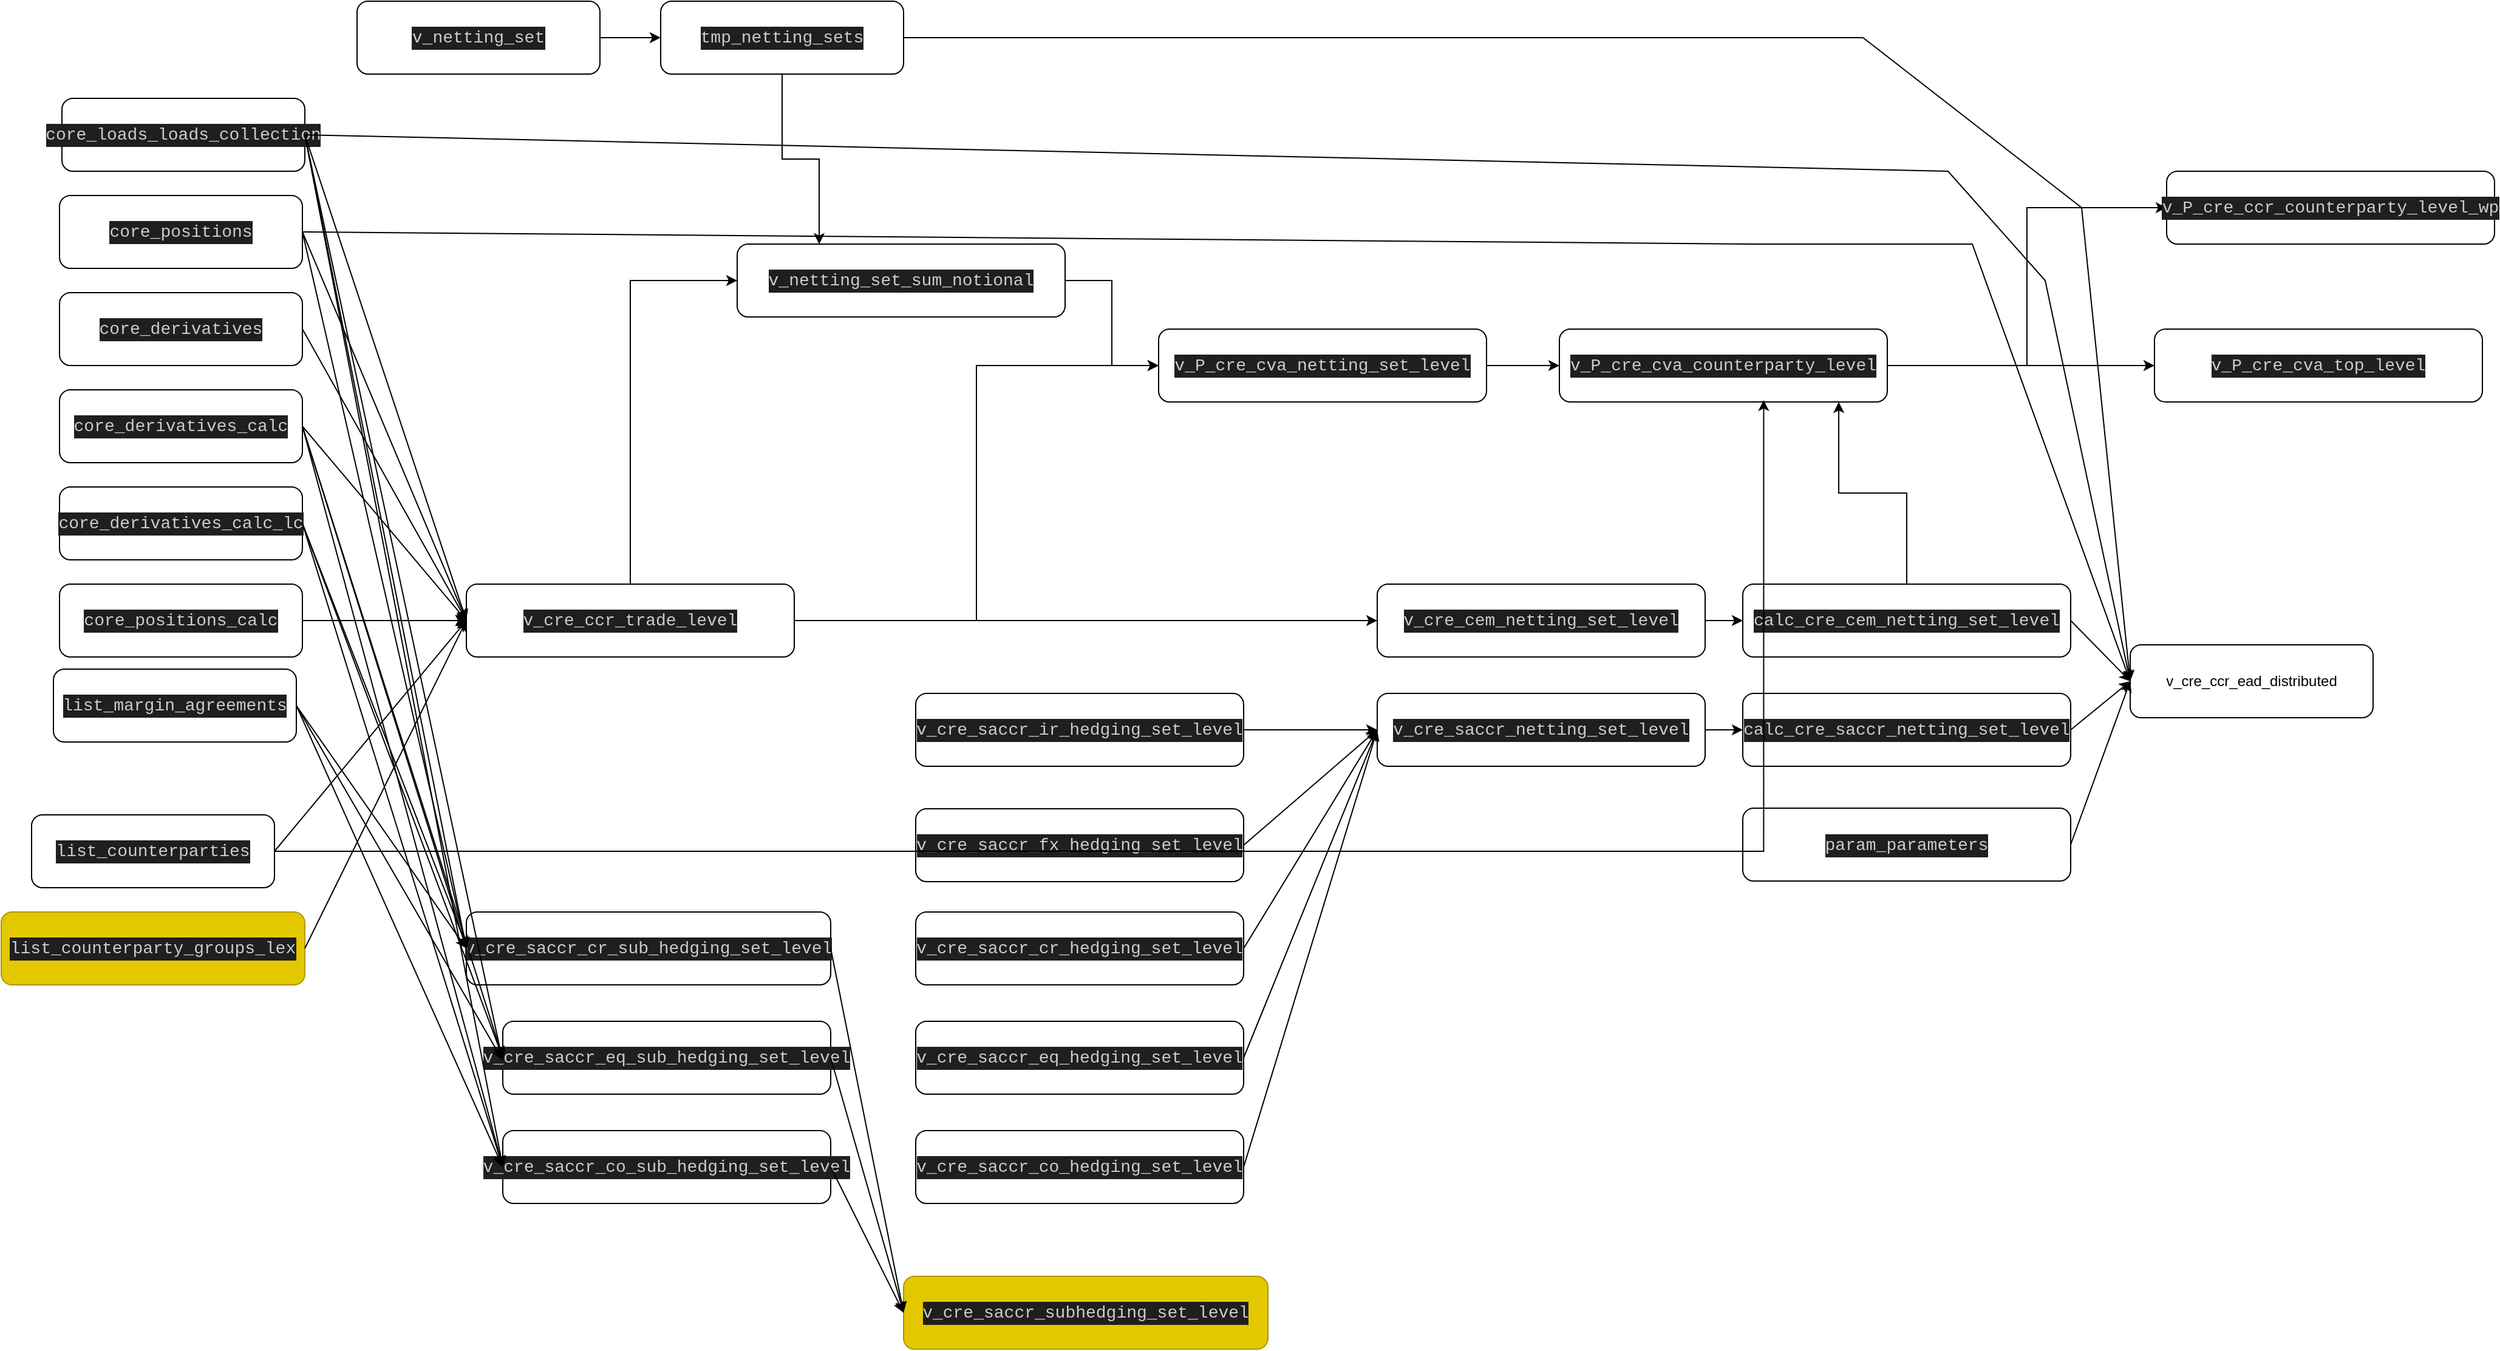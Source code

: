 <mxfile version="20.3.0" type="device"><diagram name="Page-1" id="PLbb6J7PC3KZMpVUF0Wr"><mxGraphModel dx="1849" dy="1810" grid="1" gridSize="10" guides="1" tooltips="1" connect="1" arrows="1" fold="1" page="1" pageScale="1" pageWidth="827" pageHeight="1169" math="0" shadow="0"><root><mxCell id="0"/><mxCell id="1" parent="0"/><mxCell id="dLRyidQyiZ15NO5sbk5I-2" value="v_cre_ccr_ead_distributed" style="rounded=1;whiteSpace=wrap;html=1;" parent="1" vertex="1"><mxGeometry x="1290" y="450" width="200" height="60" as="geometry"/></mxCell><mxCell id="dLRyidQyiZ15NO5sbk5I-3" value="&lt;div style=&quot;color: rgb(204, 204, 204); background-color: rgb(31, 31, 31); font-family: Consolas, &amp;quot;Courier New&amp;quot;, monospace; font-size: 14px; line-height: 19px;&quot;&gt;core_positions&lt;/div&gt;" style="rounded=1;whiteSpace=wrap;html=1;" parent="1" vertex="1"><mxGeometry x="-415" y="80" width="200" height="60" as="geometry"/></mxCell><mxCell id="dLRyidQyiZ15NO5sbk5I-4" value="&lt;div style=&quot;color: rgb(204, 204, 204); background-color: rgb(31, 31, 31); font-family: Consolas, &amp;quot;Courier New&amp;quot;, monospace; font-size: 14px; line-height: 19px;&quot;&gt;&lt;div style=&quot;line-height: 19px;&quot;&gt;core_loads_loads_collection&lt;/div&gt;&lt;/div&gt;" style="rounded=1;whiteSpace=wrap;html=1;" parent="1" vertex="1"><mxGeometry x="-413" width="200" height="60" as="geometry"/></mxCell><mxCell id="OPfn4C6ZEsr1n1UBJpA4-6" style="edgeStyle=orthogonalEdgeStyle;rounded=0;orthogonalLoop=1;jettySize=auto;html=1;entryX=0.25;entryY=0;entryDx=0;entryDy=0;" parent="1" source="dLRyidQyiZ15NO5sbk5I-5" target="OPfn4C6ZEsr1n1UBJpA4-3" edge="1"><mxGeometry relative="1" as="geometry"/></mxCell><mxCell id="dLRyidQyiZ15NO5sbk5I-5" value="&lt;div style=&quot;color: rgb(204, 204, 204); background-color: rgb(31, 31, 31); font-family: Consolas, &amp;quot;Courier New&amp;quot;, monospace; font-size: 14px; line-height: 19px;&quot;&gt;&lt;div style=&quot;line-height: 19px;&quot;&gt;&lt;div style=&quot;line-height: 19px;&quot;&gt;tmp_netting_sets&lt;/div&gt;&lt;/div&gt;&lt;/div&gt;" style="rounded=1;whiteSpace=wrap;html=1;" parent="1" vertex="1"><mxGeometry x="80" y="-80" width="200" height="60" as="geometry"/></mxCell><mxCell id="dLRyidQyiZ15NO5sbk5I-6" value="&lt;div style=&quot;color: rgb(204, 204, 204); background-color: rgb(31, 31, 31); font-family: Consolas, &amp;quot;Courier New&amp;quot;, monospace; font-size: 14px; line-height: 19px;&quot;&gt;&lt;div style=&quot;line-height: 19px;&quot;&gt;&lt;div style=&quot;line-height: 19px;&quot;&gt;&lt;div style=&quot;line-height: 19px;&quot;&gt;calc_cre_cem_netting_set_level&lt;/div&gt;&lt;/div&gt;&lt;/div&gt;&lt;/div&gt;" style="rounded=1;whiteSpace=wrap;html=1;" parent="1" vertex="1"><mxGeometry x="971" y="400" width="270" height="60" as="geometry"/></mxCell><mxCell id="dLRyidQyiZ15NO5sbk5I-7" value="&lt;div style=&quot;color: rgb(204, 204, 204); background-color: rgb(31, 31, 31); font-family: Consolas, &amp;quot;Courier New&amp;quot;, monospace; font-size: 14px; line-height: 19px;&quot;&gt;&lt;div style=&quot;line-height: 19px;&quot;&gt;&lt;div style=&quot;line-height: 19px;&quot;&gt;&lt;div style=&quot;line-height: 19px;&quot;&gt;&lt;div style=&quot;line-height: 19px;&quot;&gt;calc_cre_saccr_netting_set_level&lt;/div&gt;&lt;/div&gt;&lt;/div&gt;&lt;/div&gt;&lt;/div&gt;" style="rounded=1;whiteSpace=wrap;html=1;" parent="1" vertex="1"><mxGeometry x="971" y="490" width="270" height="60" as="geometry"/></mxCell><mxCell id="dLRyidQyiZ15NO5sbk5I-8" value="&lt;div style=&quot;color: rgb(204, 204, 204); background-color: rgb(31, 31, 31); font-family: Consolas, &amp;quot;Courier New&amp;quot;, monospace; font-size: 14px; line-height: 19px;&quot;&gt;&lt;div style=&quot;line-height: 19px;&quot;&gt;&lt;div style=&quot;line-height: 19px;&quot;&gt;&lt;div style=&quot;line-height: 19px;&quot;&gt;&lt;div style=&quot;line-height: 19px;&quot;&gt;&lt;div style=&quot;line-height: 19px;&quot;&gt;param_parameters&lt;/div&gt;&lt;/div&gt;&lt;/div&gt;&lt;/div&gt;&lt;/div&gt;&lt;/div&gt;" style="rounded=1;whiteSpace=wrap;html=1;" parent="1" vertex="1"><mxGeometry x="971" y="584.5" width="270" height="60" as="geometry"/></mxCell><mxCell id="dLRyidQyiZ15NO5sbk5I-9" value="&lt;div style=&quot;color: rgb(204, 204, 204); background-color: rgb(31, 31, 31); font-family: Consolas, &amp;quot;Courier New&amp;quot;, monospace; font-size: 14px; line-height: 19px;&quot;&gt;&lt;div style=&quot;line-height: 19px;&quot;&gt;&lt;div style=&quot;line-height: 19px;&quot;&gt;&lt;div style=&quot;line-height: 19px;&quot;&gt;&lt;div style=&quot;line-height: 19px;&quot;&gt;&lt;div style=&quot;line-height: 19px;&quot;&gt;v_cre_saccr_netting_set_level&lt;/div&gt;&lt;/div&gt;&lt;/div&gt;&lt;/div&gt;&lt;/div&gt;&lt;/div&gt;" style="rounded=1;whiteSpace=wrap;html=1;" parent="1" vertex="1"><mxGeometry x="670" y="490" width="270" height="60" as="geometry"/></mxCell><mxCell id="dLRyidQyiZ15NO5sbk5I-10" value="&lt;div style=&quot;color: rgb(204, 204, 204); background-color: rgb(31, 31, 31); font-family: Consolas, &amp;quot;Courier New&amp;quot;, monospace; font-size: 14px; line-height: 19px;&quot;&gt;&lt;div style=&quot;line-height: 19px;&quot;&gt;&lt;div style=&quot;line-height: 19px;&quot;&gt;&lt;div style=&quot;line-height: 19px;&quot;&gt;&lt;div style=&quot;line-height: 19px;&quot;&gt;v_cre_cem_netting_set_level&lt;/div&gt;&lt;/div&gt;&lt;/div&gt;&lt;/div&gt;&lt;/div&gt;" style="rounded=1;whiteSpace=wrap;html=1;" parent="1" vertex="1"><mxGeometry x="670" y="400" width="270" height="60" as="geometry"/></mxCell><mxCell id="OPfn4C6ZEsr1n1UBJpA4-2" style="edgeStyle=orthogonalEdgeStyle;rounded=0;orthogonalLoop=1;jettySize=auto;html=1;entryX=0;entryY=0.5;entryDx=0;entryDy=0;" parent="1" source="dLRyidQyiZ15NO5sbk5I-11" target="OPfn4C6ZEsr1n1UBJpA4-1" edge="1"><mxGeometry relative="1" as="geometry"/></mxCell><mxCell id="OPfn4C6ZEsr1n1UBJpA4-4" style="edgeStyle=orthogonalEdgeStyle;rounded=0;orthogonalLoop=1;jettySize=auto;html=1;entryX=0;entryY=0.5;entryDx=0;entryDy=0;" parent="1" source="dLRyidQyiZ15NO5sbk5I-11" target="OPfn4C6ZEsr1n1UBJpA4-3" edge="1"><mxGeometry relative="1" as="geometry"/></mxCell><mxCell id="dLRyidQyiZ15NO5sbk5I-11" value="&lt;div style=&quot;color: rgb(204, 204, 204); background-color: rgb(31, 31, 31); font-family: Consolas, &amp;quot;Courier New&amp;quot;, monospace; font-size: 14px; line-height: 19px;&quot;&gt;&lt;div style=&quot;line-height: 19px;&quot;&gt;&lt;div style=&quot;line-height: 19px;&quot;&gt;&lt;div style=&quot;line-height: 19px;&quot;&gt;&lt;div style=&quot;line-height: 19px;&quot;&gt;&lt;div style=&quot;line-height: 19px;&quot;&gt;v_cre_ccr_trade_level&lt;/div&gt;&lt;/div&gt;&lt;/div&gt;&lt;/div&gt;&lt;/div&gt;&lt;/div&gt;" style="rounded=1;whiteSpace=wrap;html=1;" parent="1" vertex="1"><mxGeometry x="-80" y="400" width="270" height="60" as="geometry"/></mxCell><mxCell id="dLRyidQyiZ15NO5sbk5I-12" value="" style="endArrow=classic;html=1;rounded=0;entryX=0;entryY=0.5;entryDx=0;entryDy=0;exitX=1;exitY=0.5;exitDx=0;exitDy=0;" parent="1" source="dLRyidQyiZ15NO5sbk5I-3" target="dLRyidQyiZ15NO5sbk5I-2" edge="1"><mxGeometry width="50" height="50" relative="1" as="geometry"><mxPoint x="750" y="380" as="sourcePoint"/><mxPoint x="800" y="330" as="targetPoint"/><Array as="points"><mxPoint x="980" y="120"/><mxPoint x="1160" y="120"/></Array></mxGeometry></mxCell><mxCell id="dLRyidQyiZ15NO5sbk5I-13" value="&lt;div style=&quot;color: rgb(204, 204, 204); background-color: rgb(31, 31, 31); font-family: Consolas, &amp;quot;Courier New&amp;quot;, monospace; font-size: 14px; line-height: 19px;&quot;&gt;core_derivatives&lt;/div&gt;" style="rounded=1;whiteSpace=wrap;html=1;" parent="1" vertex="1"><mxGeometry x="-415" y="160" width="200" height="60" as="geometry"/></mxCell><mxCell id="dLRyidQyiZ15NO5sbk5I-14" value="&lt;div style=&quot;color: rgb(204, 204, 204); background-color: rgb(31, 31, 31); font-family: Consolas, &amp;quot;Courier New&amp;quot;, monospace; font-size: 14px; line-height: 19px;&quot;&gt;core_derivatives_calc&lt;/div&gt;" style="rounded=1;whiteSpace=wrap;html=1;" parent="1" vertex="1"><mxGeometry x="-415" y="240" width="200" height="60" as="geometry"/></mxCell><mxCell id="dLRyidQyiZ15NO5sbk5I-15" value="&lt;div style=&quot;color: rgb(204, 204, 204); background-color: rgb(31, 31, 31); font-family: Consolas, &amp;quot;Courier New&amp;quot;, monospace; font-size: 14px; line-height: 19px;&quot;&gt;core_positions_calc&lt;/div&gt;" style="rounded=1;whiteSpace=wrap;html=1;" parent="1" vertex="1"><mxGeometry x="-415" y="400" width="200" height="60" as="geometry"/></mxCell><mxCell id="dLRyidQyiZ15NO5sbk5I-16" value="&lt;div style=&quot;color: rgb(204, 204, 204); background-color: rgb(31, 31, 31); font-family: Consolas, &amp;quot;Courier New&amp;quot;, monospace; font-size: 14px; line-height: 19px;&quot;&gt;list_counterparties&lt;/div&gt;" style="rounded=1;whiteSpace=wrap;html=1;" parent="1" vertex="1"><mxGeometry x="-438" y="590" width="200" height="60" as="geometry"/></mxCell><mxCell id="dLRyidQyiZ15NO5sbk5I-17" value="&lt;div style=&quot;color: rgb(204, 204, 204); background-color: rgb(31, 31, 31); font-family: Consolas, &amp;quot;Courier New&amp;quot;, monospace; font-size: 14px; line-height: 19px;&quot;&gt;&lt;div style=&quot;line-height: 19px;&quot;&gt;list_counterparty_groups_lex&lt;/div&gt;&lt;/div&gt;" style="rounded=1;whiteSpace=wrap;html=1;fillColor=#e3c800;fontColor=#000000;strokeColor=#B09500;" parent="1" vertex="1"><mxGeometry x="-463" y="670" width="250" height="60" as="geometry"/></mxCell><mxCell id="dLRyidQyiZ15NO5sbk5I-18" value="" style="endArrow=classic;html=1;rounded=0;entryX=0;entryY=0.5;entryDx=0;entryDy=0;exitX=1;exitY=0.5;exitDx=0;exitDy=0;" parent="1" source="dLRyidQyiZ15NO5sbk5I-4" target="dLRyidQyiZ15NO5sbk5I-2" edge="1"><mxGeometry width="50" height="50" relative="1" as="geometry"><mxPoint x="750" y="380" as="sourcePoint"/><mxPoint x="800" y="330" as="targetPoint"/><Array as="points"><mxPoint x="1140" y="60"/><mxPoint x="1220" y="150"/></Array></mxGeometry></mxCell><mxCell id="dLRyidQyiZ15NO5sbk5I-19" value="" style="endArrow=classic;html=1;rounded=0;exitX=1;exitY=0.5;exitDx=0;exitDy=0;entryX=0;entryY=0.5;entryDx=0;entryDy=0;" parent="1" source="dLRyidQyiZ15NO5sbk5I-3" target="dLRyidQyiZ15NO5sbk5I-11" edge="1"><mxGeometry width="50" height="50" relative="1" as="geometry"><mxPoint x="750" y="380" as="sourcePoint"/><mxPoint x="800" y="330" as="targetPoint"/></mxGeometry></mxCell><mxCell id="dLRyidQyiZ15NO5sbk5I-20" value="" style="endArrow=classic;html=1;rounded=0;exitX=1;exitY=0.5;exitDx=0;exitDy=0;entryX=0;entryY=0.5;entryDx=0;entryDy=0;" parent="1" source="dLRyidQyiZ15NO5sbk5I-13" target="dLRyidQyiZ15NO5sbk5I-11" edge="1"><mxGeometry width="50" height="50" relative="1" as="geometry"><mxPoint x="310" y="130" as="sourcePoint"/><mxPoint x="390" y="440" as="targetPoint"/></mxGeometry></mxCell><mxCell id="dLRyidQyiZ15NO5sbk5I-21" value="" style="endArrow=classic;html=1;rounded=0;exitX=1;exitY=0.5;exitDx=0;exitDy=0;entryX=0;entryY=0.5;entryDx=0;entryDy=0;" parent="1" source="dLRyidQyiZ15NO5sbk5I-14" target="dLRyidQyiZ15NO5sbk5I-11" edge="1"><mxGeometry width="50" height="50" relative="1" as="geometry"><mxPoint x="310" y="210" as="sourcePoint"/><mxPoint x="380" y="430" as="targetPoint"/></mxGeometry></mxCell><mxCell id="dLRyidQyiZ15NO5sbk5I-22" value="" style="endArrow=classic;html=1;rounded=0;exitX=1;exitY=0.5;exitDx=0;exitDy=0;entryX=0;entryY=0.5;entryDx=0;entryDy=0;" parent="1" source="dLRyidQyiZ15NO5sbk5I-15" target="dLRyidQyiZ15NO5sbk5I-11" edge="1"><mxGeometry width="50" height="50" relative="1" as="geometry"><mxPoint x="310" y="290" as="sourcePoint"/><mxPoint x="390" y="440" as="targetPoint"/></mxGeometry></mxCell><mxCell id="dLRyidQyiZ15NO5sbk5I-23" value="" style="endArrow=classic;html=1;rounded=0;exitX=1;exitY=0.5;exitDx=0;exitDy=0;entryX=0;entryY=0.5;entryDx=0;entryDy=0;" parent="1" source="dLRyidQyiZ15NO5sbk5I-16" target="dLRyidQyiZ15NO5sbk5I-11" edge="1"><mxGeometry width="50" height="50" relative="1" as="geometry"><mxPoint x="310" y="370" as="sourcePoint"/><mxPoint x="390" y="440" as="targetPoint"/></mxGeometry></mxCell><mxCell id="dLRyidQyiZ15NO5sbk5I-24" value="" style="endArrow=classic;html=1;rounded=0;exitX=1;exitY=0.5;exitDx=0;exitDy=0;entryX=0;entryY=0.5;entryDx=0;entryDy=0;" parent="1" source="dLRyidQyiZ15NO5sbk5I-17" target="dLRyidQyiZ15NO5sbk5I-11" edge="1"><mxGeometry width="50" height="50" relative="1" as="geometry"><mxPoint x="310" y="450" as="sourcePoint"/><mxPoint x="390" y="440" as="targetPoint"/></mxGeometry></mxCell><mxCell id="dLRyidQyiZ15NO5sbk5I-25" value="" style="endArrow=classic;html=1;rounded=0;exitX=1;exitY=0.5;exitDx=0;exitDy=0;entryX=0;entryY=0.5;entryDx=0;entryDy=0;" parent="1" source="dLRyidQyiZ15NO5sbk5I-4" target="dLRyidQyiZ15NO5sbk5I-11" edge="1"><mxGeometry width="50" height="50" relative="1" as="geometry"><mxPoint x="335" y="530" as="sourcePoint"/><mxPoint x="390" y="440" as="targetPoint"/></mxGeometry></mxCell><mxCell id="dLRyidQyiZ15NO5sbk5I-26" value="" style="endArrow=classic;html=1;rounded=0;entryX=0;entryY=0.5;entryDx=0;entryDy=0;exitX=1;exitY=0.5;exitDx=0;exitDy=0;" parent="1" source="dLRyidQyiZ15NO5sbk5I-5" target="dLRyidQyiZ15NO5sbk5I-2" edge="1"><mxGeometry width="50" height="50" relative="1" as="geometry"><mxPoint x="750" y="380" as="sourcePoint"/><mxPoint x="800" y="330" as="targetPoint"/><Array as="points"><mxPoint x="1070" y="-50"/><mxPoint x="1250" y="90"/></Array></mxGeometry></mxCell><mxCell id="dLRyidQyiZ15NO5sbk5I-27" value="" style="endArrow=classic;html=1;rounded=0;entryX=0;entryY=0.5;entryDx=0;entryDy=0;exitX=1;exitY=0.5;exitDx=0;exitDy=0;" parent="1" source="dLRyidQyiZ15NO5sbk5I-6" target="dLRyidQyiZ15NO5sbk5I-2" edge="1"><mxGeometry width="50" height="50" relative="1" as="geometry"><mxPoint x="1220" y="350" as="sourcePoint"/><mxPoint x="1300" y="490" as="targetPoint"/></mxGeometry></mxCell><mxCell id="dLRyidQyiZ15NO5sbk5I-28" value="" style="endArrow=classic;html=1;rounded=0;entryX=0;entryY=0.5;entryDx=0;entryDy=0;exitX=1;exitY=0.5;exitDx=0;exitDy=0;" parent="1" source="dLRyidQyiZ15NO5sbk5I-7" target="dLRyidQyiZ15NO5sbk5I-2" edge="1"><mxGeometry width="50" height="50" relative="1" as="geometry"><mxPoint x="1251" y="440" as="sourcePoint"/><mxPoint x="1300" y="490" as="targetPoint"/></mxGeometry></mxCell><mxCell id="dLRyidQyiZ15NO5sbk5I-29" value="" style="endArrow=classic;html=1;rounded=0;entryX=0;entryY=0.5;entryDx=0;entryDy=0;exitX=1;exitY=0.5;exitDx=0;exitDy=0;" parent="1" source="dLRyidQyiZ15NO5sbk5I-8" target="dLRyidQyiZ15NO5sbk5I-2" edge="1"><mxGeometry width="50" height="50" relative="1" as="geometry"><mxPoint x="1251" y="530" as="sourcePoint"/><mxPoint x="1300" y="490" as="targetPoint"/></mxGeometry></mxCell><mxCell id="dLRyidQyiZ15NO5sbk5I-30" value="" style="endArrow=classic;html=1;rounded=0;entryX=0;entryY=0.5;entryDx=0;entryDy=0;exitX=1;exitY=0.5;exitDx=0;exitDy=0;" parent="1" source="dLRyidQyiZ15NO5sbk5I-10" target="dLRyidQyiZ15NO5sbk5I-6" edge="1"><mxGeometry width="50" height="50" relative="1" as="geometry"><mxPoint x="1251" y="625" as="sourcePoint"/><mxPoint x="1300" y="490" as="targetPoint"/></mxGeometry></mxCell><mxCell id="dLRyidQyiZ15NO5sbk5I-31" value="" style="endArrow=classic;html=1;rounded=0;entryX=0;entryY=0.5;entryDx=0;entryDy=0;exitX=1;exitY=0.5;exitDx=0;exitDy=0;" parent="1" source="dLRyidQyiZ15NO5sbk5I-9" target="dLRyidQyiZ15NO5sbk5I-7" edge="1"><mxGeometry width="50" height="50" relative="1" as="geometry"><mxPoint x="950" y="440" as="sourcePoint"/><mxPoint x="981" y="440" as="targetPoint"/></mxGeometry></mxCell><mxCell id="dLRyidQyiZ15NO5sbk5I-32" value="" style="endArrow=classic;html=1;rounded=0;entryX=0;entryY=0.5;entryDx=0;entryDy=0;exitX=1;exitY=0.5;exitDx=0;exitDy=0;" parent="1" source="dLRyidQyiZ15NO5sbk5I-11" target="dLRyidQyiZ15NO5sbk5I-10" edge="1"><mxGeometry width="50" height="50" relative="1" as="geometry"><mxPoint x="950" y="530" as="sourcePoint"/><mxPoint x="981" y="530" as="targetPoint"/></mxGeometry></mxCell><mxCell id="dLRyidQyiZ15NO5sbk5I-33" value="&lt;div style=&quot;color: rgb(204, 204, 204); background-color: rgb(31, 31, 31); font-family: Consolas, &amp;quot;Courier New&amp;quot;, monospace; font-size: 14px; line-height: 19px;&quot;&gt;&lt;div style=&quot;line-height: 19px;&quot;&gt;&lt;div style=&quot;line-height: 19px;&quot;&gt;&lt;div style=&quot;line-height: 19px;&quot;&gt;&lt;div style=&quot;line-height: 19px;&quot;&gt;&lt;div style=&quot;line-height: 19px;&quot;&gt;&lt;div style=&quot;line-height: 19px;&quot;&gt;v_cre_saccr_ir_hedging_set_level&lt;/div&gt;&lt;/div&gt;&lt;/div&gt;&lt;/div&gt;&lt;/div&gt;&lt;/div&gt;&lt;/div&gt;" style="rounded=1;whiteSpace=wrap;html=1;" parent="1" vertex="1"><mxGeometry x="290" y="490" width="270" height="60" as="geometry"/></mxCell><mxCell id="dLRyidQyiZ15NO5sbk5I-34" value="&lt;div style=&quot;color: rgb(204, 204, 204); background-color: rgb(31, 31, 31); font-family: Consolas, &amp;quot;Courier New&amp;quot;, monospace; font-size: 14px; line-height: 19px;&quot;&gt;&lt;div style=&quot;line-height: 19px;&quot;&gt;&lt;div style=&quot;line-height: 19px;&quot;&gt;&lt;div style=&quot;line-height: 19px;&quot;&gt;&lt;div style=&quot;line-height: 19px;&quot;&gt;&lt;div style=&quot;line-height: 19px;&quot;&gt;&lt;div style=&quot;line-height: 19px;&quot;&gt;&lt;div style=&quot;line-height: 19px;&quot;&gt;v_cre_saccr_fx_hedging_set_level&lt;/div&gt;&lt;/div&gt;&lt;/div&gt;&lt;/div&gt;&lt;/div&gt;&lt;/div&gt;&lt;/div&gt;&lt;/div&gt;" style="rounded=1;whiteSpace=wrap;html=1;" parent="1" vertex="1"><mxGeometry x="290" y="585" width="270" height="60" as="geometry"/></mxCell><mxCell id="dLRyidQyiZ15NO5sbk5I-35" value="&lt;div style=&quot;color: rgb(204, 204, 204); background-color: rgb(31, 31, 31); font-family: Consolas, &amp;quot;Courier New&amp;quot;, monospace; font-size: 14px; line-height: 19px;&quot;&gt;&lt;div style=&quot;line-height: 19px;&quot;&gt;&lt;div style=&quot;line-height: 19px;&quot;&gt;&lt;div style=&quot;line-height: 19px;&quot;&gt;&lt;div style=&quot;line-height: 19px;&quot;&gt;&lt;div style=&quot;line-height: 19px;&quot;&gt;&lt;div style=&quot;line-height: 19px;&quot;&gt;&lt;div style=&quot;line-height: 19px;&quot;&gt;&lt;div style=&quot;line-height: 19px;&quot;&gt;v_cre_saccr_cr_hedging_set_level&lt;/div&gt;&lt;/div&gt;&lt;/div&gt;&lt;/div&gt;&lt;/div&gt;&lt;/div&gt;&lt;/div&gt;&lt;/div&gt;&lt;/div&gt;" style="rounded=1;whiteSpace=wrap;html=1;" parent="1" vertex="1"><mxGeometry x="290" y="670" width="270" height="60" as="geometry"/></mxCell><mxCell id="dLRyidQyiZ15NO5sbk5I-36" value="&lt;div style=&quot;color: rgb(204, 204, 204); background-color: rgb(31, 31, 31); font-family: Consolas, &amp;quot;Courier New&amp;quot;, monospace; font-size: 14px; line-height: 19px;&quot;&gt;&lt;div style=&quot;line-height: 19px;&quot;&gt;&lt;div style=&quot;line-height: 19px;&quot;&gt;&lt;div style=&quot;line-height: 19px;&quot;&gt;&lt;div style=&quot;line-height: 19px;&quot;&gt;&lt;div style=&quot;line-height: 19px;&quot;&gt;&lt;div style=&quot;line-height: 19px;&quot;&gt;&lt;div style=&quot;line-height: 19px;&quot;&gt;&lt;div style=&quot;line-height: 19px;&quot;&gt;&lt;div style=&quot;line-height: 19px;&quot;&gt;v_cre_saccr_eq_hedging_set_level&lt;/div&gt;&lt;/div&gt;&lt;/div&gt;&lt;/div&gt;&lt;/div&gt;&lt;/div&gt;&lt;/div&gt;&lt;/div&gt;&lt;/div&gt;&lt;/div&gt;" style="rounded=1;whiteSpace=wrap;html=1;" parent="1" vertex="1"><mxGeometry x="290" y="760" width="270" height="60" as="geometry"/></mxCell><mxCell id="dLRyidQyiZ15NO5sbk5I-37" value="&lt;div style=&quot;color: rgb(204, 204, 204); background-color: rgb(31, 31, 31); font-family: Consolas, &amp;quot;Courier New&amp;quot;, monospace; font-size: 14px; line-height: 19px;&quot;&gt;&lt;div style=&quot;line-height: 19px;&quot;&gt;&lt;div style=&quot;line-height: 19px;&quot;&gt;&lt;div style=&quot;line-height: 19px;&quot;&gt;&lt;div style=&quot;line-height: 19px;&quot;&gt;&lt;div style=&quot;line-height: 19px;&quot;&gt;&lt;div style=&quot;line-height: 19px;&quot;&gt;&lt;div style=&quot;line-height: 19px;&quot;&gt;&lt;div style=&quot;line-height: 19px;&quot;&gt;&lt;div style=&quot;line-height: 19px;&quot;&gt;&lt;div style=&quot;line-height: 19px;&quot;&gt;v_cre_saccr_co_hedging_set_level&lt;/div&gt;&lt;/div&gt;&lt;/div&gt;&lt;/div&gt;&lt;/div&gt;&lt;/div&gt;&lt;/div&gt;&lt;/div&gt;&lt;/div&gt;&lt;/div&gt;&lt;/div&gt;" style="rounded=1;whiteSpace=wrap;html=1;" parent="1" vertex="1"><mxGeometry x="290" y="850" width="270" height="60" as="geometry"/></mxCell><mxCell id="dLRyidQyiZ15NO5sbk5I-38" value="" style="endArrow=classic;html=1;rounded=0;entryX=0;entryY=0.5;entryDx=0;entryDy=0;exitX=1;exitY=0.5;exitDx=0;exitDy=0;" parent="1" source="dLRyidQyiZ15NO5sbk5I-33" target="dLRyidQyiZ15NO5sbk5I-9" edge="1"><mxGeometry width="50" height="50" relative="1" as="geometry"><mxPoint x="520" y="320" as="sourcePoint"/><mxPoint x="570" y="270" as="targetPoint"/></mxGeometry></mxCell><mxCell id="dLRyidQyiZ15NO5sbk5I-39" value="" style="endArrow=classic;html=1;rounded=0;entryX=0;entryY=0.5;entryDx=0;entryDy=0;exitX=1;exitY=0.5;exitDx=0;exitDy=0;" parent="1" source="dLRyidQyiZ15NO5sbk5I-34" target="dLRyidQyiZ15NO5sbk5I-9" edge="1"><mxGeometry width="50" height="50" relative="1" as="geometry"><mxPoint x="570" y="530" as="sourcePoint"/><mxPoint x="680" y="530" as="targetPoint"/></mxGeometry></mxCell><mxCell id="dLRyidQyiZ15NO5sbk5I-40" value="" style="endArrow=classic;html=1;rounded=0;entryX=0;entryY=0.5;entryDx=0;entryDy=0;exitX=1;exitY=0.5;exitDx=0;exitDy=0;" parent="1" source="dLRyidQyiZ15NO5sbk5I-35" target="dLRyidQyiZ15NO5sbk5I-9" edge="1"><mxGeometry width="50" height="50" relative="1" as="geometry"><mxPoint x="570" y="625" as="sourcePoint"/><mxPoint x="680" y="530" as="targetPoint"/></mxGeometry></mxCell><mxCell id="dLRyidQyiZ15NO5sbk5I-41" value="" style="endArrow=classic;html=1;rounded=0;entryX=0;entryY=0.5;entryDx=0;entryDy=0;exitX=1;exitY=0.5;exitDx=0;exitDy=0;" parent="1" source="dLRyidQyiZ15NO5sbk5I-36" target="dLRyidQyiZ15NO5sbk5I-9" edge="1"><mxGeometry width="50" height="50" relative="1" as="geometry"><mxPoint x="570" y="710" as="sourcePoint"/><mxPoint x="680" y="530" as="targetPoint"/></mxGeometry></mxCell><mxCell id="dLRyidQyiZ15NO5sbk5I-42" value="" style="endArrow=classic;html=1;rounded=0;entryX=0;entryY=0.5;entryDx=0;entryDy=0;exitX=1;exitY=0.5;exitDx=0;exitDy=0;" parent="1" source="dLRyidQyiZ15NO5sbk5I-37" target="dLRyidQyiZ15NO5sbk5I-9" edge="1"><mxGeometry width="50" height="50" relative="1" as="geometry"><mxPoint x="570" y="800" as="sourcePoint"/><mxPoint x="680" y="530" as="targetPoint"/></mxGeometry></mxCell><mxCell id="dLRyidQyiZ15NO5sbk5I-43" value="&lt;div style=&quot;color: rgb(204, 204, 204); background-color: rgb(31, 31, 31); font-family: Consolas, &amp;quot;Courier New&amp;quot;, monospace; font-size: 14px; line-height: 19px;&quot;&gt;&lt;div style=&quot;line-height: 19px;&quot;&gt;&lt;div style=&quot;line-height: 19px;&quot;&gt;&lt;div style=&quot;line-height: 19px;&quot;&gt;&lt;div style=&quot;line-height: 19px;&quot;&gt;&lt;div style=&quot;line-height: 19px;&quot;&gt;&lt;div style=&quot;line-height: 19px;&quot;&gt;&lt;div style=&quot;line-height: 19px;&quot;&gt;&lt;div style=&quot;line-height: 19px;&quot;&gt;&lt;div style=&quot;line-height: 19px;&quot;&gt;v_cre_saccr_cr_sub_hedging_set_level&lt;/div&gt;&lt;/div&gt;&lt;/div&gt;&lt;/div&gt;&lt;/div&gt;&lt;/div&gt;&lt;/div&gt;&lt;/div&gt;&lt;/div&gt;&lt;/div&gt;" style="rounded=1;whiteSpace=wrap;html=1;" parent="1" vertex="1"><mxGeometry x="-80" y="670" width="300" height="60" as="geometry"/></mxCell><mxCell id="dLRyidQyiZ15NO5sbk5I-44" value="&lt;div style=&quot;color: rgb(204, 204, 204); background-color: rgb(31, 31, 31); font-family: Consolas, &amp;quot;Courier New&amp;quot;, monospace; font-size: 14px; line-height: 19px;&quot;&gt;&lt;div style=&quot;line-height: 19px;&quot;&gt;&lt;div style=&quot;line-height: 19px;&quot;&gt;&lt;div style=&quot;line-height: 19px;&quot;&gt;&lt;div style=&quot;line-height: 19px;&quot;&gt;&lt;div style=&quot;line-height: 19px;&quot;&gt;&lt;div style=&quot;line-height: 19px;&quot;&gt;&lt;div style=&quot;line-height: 19px;&quot;&gt;&lt;div style=&quot;line-height: 19px;&quot;&gt;&lt;div style=&quot;line-height: 19px;&quot;&gt;&lt;div style=&quot;line-height: 19px;&quot;&gt;&lt;div style=&quot;line-height: 19px;&quot;&gt;v_cre_saccr_eq_sub_hedging_set_level&lt;/div&gt;&lt;/div&gt;&lt;/div&gt;&lt;/div&gt;&lt;/div&gt;&lt;/div&gt;&lt;/div&gt;&lt;/div&gt;&lt;/div&gt;&lt;/div&gt;&lt;/div&gt;&lt;/div&gt;" style="rounded=1;whiteSpace=wrap;html=1;" parent="1" vertex="1"><mxGeometry x="-50" y="760" width="270" height="60" as="geometry"/></mxCell><mxCell id="dLRyidQyiZ15NO5sbk5I-45" value="&lt;div style=&quot;color: rgb(204, 204, 204); background-color: rgb(31, 31, 31); font-family: Consolas, &amp;quot;Courier New&amp;quot;, monospace; font-size: 14px; line-height: 19px;&quot;&gt;&lt;div style=&quot;line-height: 19px;&quot;&gt;&lt;div style=&quot;line-height: 19px;&quot;&gt;&lt;div style=&quot;line-height: 19px;&quot;&gt;&lt;div style=&quot;line-height: 19px;&quot;&gt;&lt;div style=&quot;line-height: 19px;&quot;&gt;&lt;div style=&quot;line-height: 19px;&quot;&gt;&lt;div style=&quot;line-height: 19px;&quot;&gt;&lt;div style=&quot;line-height: 19px;&quot;&gt;&lt;div style=&quot;line-height: 19px;&quot;&gt;&lt;div style=&quot;line-height: 19px;&quot;&gt;&lt;div style=&quot;line-height: 19px;&quot;&gt;v_cre_saccr_co_sub_hedging_set_level&lt;/div&gt;&lt;/div&gt;&lt;/div&gt;&lt;/div&gt;&lt;/div&gt;&lt;/div&gt;&lt;/div&gt;&lt;/div&gt;&lt;/div&gt;&lt;/div&gt;&lt;/div&gt;&lt;/div&gt;" style="rounded=1;whiteSpace=wrap;html=1;" parent="1" vertex="1"><mxGeometry x="-50" y="850" width="270" height="60" as="geometry"/></mxCell><mxCell id="dLRyidQyiZ15NO5sbk5I-46" value="&lt;div style=&quot;color: rgb(204, 204, 204); background-color: rgb(31, 31, 31); font-family: Consolas, &amp;quot;Courier New&amp;quot;, monospace; font-size: 14px; line-height: 19px;&quot;&gt;&lt;div style=&quot;line-height: 19px;&quot;&gt;&lt;div style=&quot;line-height: 19px;&quot;&gt;v_cre_saccr_subhedging_set_level&lt;/div&gt;&lt;/div&gt;&lt;/div&gt;" style="rounded=1;whiteSpace=wrap;html=1;fillColor=#e3c800;fontColor=#000000;strokeColor=#B09500;" parent="1" vertex="1"><mxGeometry x="280" y="970" width="300" height="60" as="geometry"/></mxCell><mxCell id="dLRyidQyiZ15NO5sbk5I-47" value="" style="endArrow=classic;html=1;rounded=0;entryX=0;entryY=0.5;entryDx=0;entryDy=0;exitX=1;exitY=0.5;exitDx=0;exitDy=0;" parent="1" source="dLRyidQyiZ15NO5sbk5I-43" target="dLRyidQyiZ15NO5sbk5I-46" edge="1"><mxGeometry width="50" height="50" relative="1" as="geometry"><mxPoint x="520" y="320" as="sourcePoint"/><mxPoint x="570" y="270" as="targetPoint"/></mxGeometry></mxCell><mxCell id="dLRyidQyiZ15NO5sbk5I-48" value="" style="endArrow=classic;html=1;rounded=0;entryX=0;entryY=0.5;entryDx=0;entryDy=0;exitX=1;exitY=0.5;exitDx=0;exitDy=0;" parent="1" source="dLRyidQyiZ15NO5sbk5I-44" target="dLRyidQyiZ15NO5sbk5I-46" edge="1"><mxGeometry width="50" height="50" relative="1" as="geometry"><mxPoint x="230" y="710" as="sourcePoint"/><mxPoint x="290" y="1010" as="targetPoint"/></mxGeometry></mxCell><mxCell id="dLRyidQyiZ15NO5sbk5I-49" value="" style="endArrow=classic;html=1;rounded=0;exitX=1;exitY=0.5;exitDx=0;exitDy=0;entryX=0;entryY=0.5;entryDx=0;entryDy=0;" parent="1" source="dLRyidQyiZ15NO5sbk5I-45" target="dLRyidQyiZ15NO5sbk5I-46" edge="1"><mxGeometry width="50" height="50" relative="1" as="geometry"><mxPoint x="230" y="800" as="sourcePoint"/><mxPoint x="280" y="1000" as="targetPoint"/></mxGeometry></mxCell><mxCell id="dLRyidQyiZ15NO5sbk5I-50" value="" style="endArrow=classic;html=1;rounded=0;entryX=0;entryY=0.5;entryDx=0;entryDy=0;exitX=1;exitY=0.5;exitDx=0;exitDy=0;" parent="1" source="dLRyidQyiZ15NO5sbk5I-3" target="dLRyidQyiZ15NO5sbk5I-43" edge="1"><mxGeometry width="50" height="50" relative="1" as="geometry"><mxPoint x="-170" y="520" as="sourcePoint"/><mxPoint x="-120" y="470" as="targetPoint"/></mxGeometry></mxCell><mxCell id="dLRyidQyiZ15NO5sbk5I-51" value="" style="endArrow=classic;html=1;rounded=0;entryX=0;entryY=0.5;entryDx=0;entryDy=0;exitX=1;exitY=0.5;exitDx=0;exitDy=0;" parent="1" source="dLRyidQyiZ15NO5sbk5I-14" target="dLRyidQyiZ15NO5sbk5I-43" edge="1"><mxGeometry width="50" height="50" relative="1" as="geometry"><mxPoint x="-230" y="620" as="sourcePoint"/><mxPoint x="-70" y="710" as="targetPoint"/></mxGeometry></mxCell><mxCell id="dLRyidQyiZ15NO5sbk5I-52" value="" style="endArrow=classic;html=1;rounded=0;entryX=0.001;entryY=0.478;entryDx=0;entryDy=0;entryPerimeter=0;exitX=1;exitY=0.5;exitDx=0;exitDy=0;" parent="1" source="dLRyidQyiZ15NO5sbk5I-61" target="dLRyidQyiZ15NO5sbk5I-43" edge="1"><mxGeometry width="50" height="50" relative="1" as="geometry"><mxPoint x="-250" y="670" as="sourcePoint"/><mxPoint x="-80" y="700" as="targetPoint"/></mxGeometry></mxCell><mxCell id="dLRyidQyiZ15NO5sbk5I-53" value="" style="endArrow=classic;html=1;rounded=0;entryX=0;entryY=0.5;entryDx=0;entryDy=0;exitX=1;exitY=0.5;exitDx=0;exitDy=0;" parent="1" source="dLRyidQyiZ15NO5sbk5I-64" target="dLRyidQyiZ15NO5sbk5I-43" edge="1"><mxGeometry width="50" height="50" relative="1" as="geometry"><mxPoint x="-130" y="740" as="sourcePoint"/><mxPoint x="-80" y="690" as="targetPoint"/></mxGeometry></mxCell><mxCell id="dLRyidQyiZ15NO5sbk5I-54" value="" style="endArrow=classic;html=1;rounded=0;entryX=0;entryY=0.5;entryDx=0;entryDy=0;exitX=1;exitY=0.5;exitDx=0;exitDy=0;" parent="1" source="dLRyidQyiZ15NO5sbk5I-4" target="dLRyidQyiZ15NO5sbk5I-43" edge="1"><mxGeometry width="50" height="50" relative="1" as="geometry"><mxPoint x="-120" y="750" as="sourcePoint"/><mxPoint x="-70" y="710" as="targetPoint"/></mxGeometry></mxCell><mxCell id="dLRyidQyiZ15NO5sbk5I-55" value="" style="endArrow=classic;html=1;rounded=0;entryX=0;entryY=0.5;entryDx=0;entryDy=0;exitX=1;exitY=0.5;exitDx=0;exitDy=0;" parent="1" source="dLRyidQyiZ15NO5sbk5I-14" target="dLRyidQyiZ15NO5sbk5I-44" edge="1"><mxGeometry width="50" height="50" relative="1" as="geometry"><mxPoint x="-100" y="840" as="sourcePoint"/><mxPoint x="-50" y="790" as="targetPoint"/></mxGeometry></mxCell><mxCell id="dLRyidQyiZ15NO5sbk5I-56" value="" style="endArrow=classic;html=1;rounded=0;entryX=0;entryY=0.5;entryDx=0;entryDy=0;exitX=1;exitY=0.5;exitDx=0;exitDy=0;" parent="1" source="dLRyidQyiZ15NO5sbk5I-61" target="dLRyidQyiZ15NO5sbk5I-44" edge="1"><mxGeometry width="50" height="50" relative="1" as="geometry"><mxPoint x="-90" y="850" as="sourcePoint"/><mxPoint x="-40" y="800" as="targetPoint"/></mxGeometry></mxCell><mxCell id="dLRyidQyiZ15NO5sbk5I-57" value="" style="endArrow=classic;html=1;rounded=0;entryX=-0.002;entryY=0.524;entryDx=0;entryDy=0;entryPerimeter=0;exitX=1;exitY=0.5;exitDx=0;exitDy=0;" parent="1" source="dLRyidQyiZ15NO5sbk5I-64" target="dLRyidQyiZ15NO5sbk5I-44" edge="1"><mxGeometry width="50" height="50" relative="1" as="geometry"><mxPoint x="-80" y="860" as="sourcePoint"/><mxPoint x="-40" y="800" as="targetPoint"/></mxGeometry></mxCell><mxCell id="dLRyidQyiZ15NO5sbk5I-60" value="" style="endArrow=classic;html=1;rounded=0;entryX=-0.001;entryY=0.535;entryDx=0;entryDy=0;entryPerimeter=0;exitX=1;exitY=0.5;exitDx=0;exitDy=0;" parent="1" source="dLRyidQyiZ15NO5sbk5I-4" target="dLRyidQyiZ15NO5sbk5I-44" edge="1"><mxGeometry width="50" height="50" relative="1" as="geometry"><mxPoint x="-110" y="790" as="sourcePoint"/><mxPoint x="-40" y="800" as="targetPoint"/></mxGeometry></mxCell><mxCell id="dLRyidQyiZ15NO5sbk5I-61" value="&lt;div style=&quot;color: rgb(204, 204, 204); background-color: rgb(31, 31, 31); font-family: Consolas, &amp;quot;Courier New&amp;quot;, monospace; font-size: 14px; line-height: 19px;&quot;&gt;core_derivatives_calc_lc&lt;/div&gt;" style="rounded=1;whiteSpace=wrap;html=1;" parent="1" vertex="1"><mxGeometry x="-415" y="320" width="200" height="60" as="geometry"/></mxCell><mxCell id="dLRyidQyiZ15NO5sbk5I-64" value="&lt;div style=&quot;color: rgb(204, 204, 204); background-color: rgb(31, 31, 31); font-family: Consolas, &amp;quot;Courier New&amp;quot;, monospace; font-size: 14px; line-height: 19px;&quot;&gt;list_margin_agreements&lt;/div&gt;" style="rounded=1;whiteSpace=wrap;html=1;" parent="1" vertex="1"><mxGeometry x="-420" y="470" width="200" height="60" as="geometry"/></mxCell><mxCell id="dLRyidQyiZ15NO5sbk5I-65" value="" style="endArrow=classic;html=1;rounded=0;entryX=0;entryY=0.5;entryDx=0;entryDy=0;exitX=1;exitY=0.5;exitDx=0;exitDy=0;" parent="1" source="dLRyidQyiZ15NO5sbk5I-4" target="dLRyidQyiZ15NO5sbk5I-45" edge="1"><mxGeometry width="50" height="50" relative="1" as="geometry"><mxPoint x="-100" y="530" as="sourcePoint"/><mxPoint x="-50" y="480" as="targetPoint"/></mxGeometry></mxCell><mxCell id="dLRyidQyiZ15NO5sbk5I-66" value="" style="endArrow=classic;html=1;rounded=0;entryX=0;entryY=0.5;entryDx=0;entryDy=0;exitX=1;exitY=0.5;exitDx=0;exitDy=0;" parent="1" source="dLRyidQyiZ15NO5sbk5I-14" target="dLRyidQyiZ15NO5sbk5I-45" edge="1"><mxGeometry width="50" height="50" relative="1" as="geometry"><mxPoint x="-100" y="470" as="sourcePoint"/><mxPoint x="-170" y="860" as="targetPoint"/></mxGeometry></mxCell><mxCell id="dLRyidQyiZ15NO5sbk5I-67" value="" style="endArrow=classic;html=1;rounded=0;entryX=0;entryY=0.5;entryDx=0;entryDy=0;exitX=1;exitY=0.5;exitDx=0;exitDy=0;" parent="1" source="dLRyidQyiZ15NO5sbk5I-61" target="dLRyidQyiZ15NO5sbk5I-45" edge="1"><mxGeometry width="50" height="50" relative="1" as="geometry"><mxPoint x="-100" y="580" as="sourcePoint"/><mxPoint x="-50" y="530" as="targetPoint"/></mxGeometry></mxCell><mxCell id="dLRyidQyiZ15NO5sbk5I-68" value="" style="endArrow=classic;html=1;rounded=0;entryX=0;entryY=0.5;entryDx=0;entryDy=0;exitX=1;exitY=0.5;exitDx=0;exitDy=0;" parent="1" source="dLRyidQyiZ15NO5sbk5I-64" target="dLRyidQyiZ15NO5sbk5I-45" edge="1"><mxGeometry width="50" height="50" relative="1" as="geometry"><mxPoint x="-205" y="360" as="sourcePoint"/><mxPoint x="-40" y="890" as="targetPoint"/></mxGeometry></mxCell><mxCell id="2pKpE9V6jvEzItYyLO9M-1" value="&lt;div style=&quot;color: rgb(204, 204, 204); background-color: rgb(31, 31, 31); font-family: Consolas, &amp;quot;Courier New&amp;quot;, monospace; font-size: 14px; line-height: 19px;&quot;&gt;&lt;div style=&quot;line-height: 19px;&quot;&gt;&lt;div style=&quot;line-height: 19px;&quot;&gt;v_netting_set&lt;/div&gt;&lt;/div&gt;&lt;/div&gt;" style="rounded=1;whiteSpace=wrap;html=1;" parent="1" vertex="1"><mxGeometry x="-170" y="-80" width="200" height="60" as="geometry"/></mxCell><mxCell id="2pKpE9V6jvEzItYyLO9M-2" value="" style="endArrow=classic;html=1;rounded=0;entryX=0;entryY=0.5;entryDx=0;entryDy=0;exitX=1;exitY=0.5;exitDx=0;exitDy=0;" parent="1" source="2pKpE9V6jvEzItYyLO9M-1" target="dLRyidQyiZ15NO5sbk5I-5" edge="1"><mxGeometry width="50" height="50" relative="1" as="geometry"><mxPoint x="950" y="440" as="sourcePoint"/><mxPoint x="981" y="440" as="targetPoint"/></mxGeometry></mxCell><mxCell id="OPfn4C6ZEsr1n1UBJpA4-8" style="edgeStyle=orthogonalEdgeStyle;rounded=0;orthogonalLoop=1;jettySize=auto;html=1;entryX=0;entryY=0.5;entryDx=0;entryDy=0;" parent="1" source="OPfn4C6ZEsr1n1UBJpA4-1" target="OPfn4C6ZEsr1n1UBJpA4-7" edge="1"><mxGeometry relative="1" as="geometry"/></mxCell><mxCell id="OPfn4C6ZEsr1n1UBJpA4-1" value="&lt;div style=&quot;color: rgb(204, 204, 204); background-color: rgb(31, 31, 31); font-family: Consolas, &amp;quot;Courier New&amp;quot;, monospace; font-size: 14px; line-height: 19px;&quot;&gt;&lt;div style=&quot;line-height: 19px;&quot;&gt;&lt;div style=&quot;line-height: 19px;&quot;&gt;&lt;div style=&quot;line-height: 19px;&quot;&gt;&lt;div style=&quot;line-height: 19px;&quot;&gt;&lt;div style=&quot;line-height: 19px;&quot;&gt;&lt;div style=&quot;line-height: 19px;&quot;&gt;v_P_cre_cva_netting_set_level&lt;/div&gt;&lt;/div&gt;&lt;/div&gt;&lt;/div&gt;&lt;/div&gt;&lt;/div&gt;&lt;/div&gt;" style="rounded=1;whiteSpace=wrap;html=1;" parent="1" vertex="1"><mxGeometry x="490" y="190" width="270" height="60" as="geometry"/></mxCell><mxCell id="OPfn4C6ZEsr1n1UBJpA4-5" style="edgeStyle=orthogonalEdgeStyle;rounded=0;orthogonalLoop=1;jettySize=auto;html=1;entryX=0;entryY=0.5;entryDx=0;entryDy=0;" parent="1" source="OPfn4C6ZEsr1n1UBJpA4-3" target="OPfn4C6ZEsr1n1UBJpA4-1" edge="1"><mxGeometry relative="1" as="geometry"/></mxCell><mxCell id="OPfn4C6ZEsr1n1UBJpA4-3" value="&lt;div style=&quot;color: rgb(204, 204, 204); background-color: rgb(31, 31, 31); font-family: Consolas, &amp;quot;Courier New&amp;quot;, monospace; font-size: 14px; line-height: 19px;&quot;&gt;&lt;div style=&quot;line-height: 19px;&quot;&gt;&lt;div style=&quot;line-height: 19px;&quot;&gt;&lt;div style=&quot;line-height: 19px;&quot;&gt;&lt;div style=&quot;line-height: 19px;&quot;&gt;&lt;div style=&quot;line-height: 19px;&quot;&gt;&lt;div style=&quot;line-height: 19px;&quot;&gt;&lt;div style=&quot;line-height: 19px;&quot;&gt;v_netting_set_sum_notional&lt;/div&gt;&lt;/div&gt;&lt;/div&gt;&lt;/div&gt;&lt;/div&gt;&lt;/div&gt;&lt;/div&gt;&lt;/div&gt;" style="rounded=1;whiteSpace=wrap;html=1;" parent="1" vertex="1"><mxGeometry x="143" y="120" width="270" height="60" as="geometry"/></mxCell><mxCell id="OPfn4C6ZEsr1n1UBJpA4-10" style="edgeStyle=orthogonalEdgeStyle;rounded=0;orthogonalLoop=1;jettySize=auto;html=1;entryX=0;entryY=0.5;entryDx=0;entryDy=0;" parent="1" source="OPfn4C6ZEsr1n1UBJpA4-7" target="OPfn4C6ZEsr1n1UBJpA4-9" edge="1"><mxGeometry relative="1" as="geometry"/></mxCell><mxCell id="OPfn4C6ZEsr1n1UBJpA4-14" style="edgeStyle=orthogonalEdgeStyle;rounded=0;orthogonalLoop=1;jettySize=auto;html=1;entryX=0;entryY=0.5;entryDx=0;entryDy=0;" parent="1" source="OPfn4C6ZEsr1n1UBJpA4-7" target="OPfn4C6ZEsr1n1UBJpA4-13" edge="1"><mxGeometry relative="1" as="geometry"/></mxCell><mxCell id="OPfn4C6ZEsr1n1UBJpA4-7" value="&lt;div style=&quot;color: rgb(204, 204, 204); background-color: rgb(31, 31, 31); font-family: Consolas, &amp;quot;Courier New&amp;quot;, monospace; font-size: 14px; line-height: 19px;&quot;&gt;&lt;div style=&quot;line-height: 19px;&quot;&gt;&lt;div style=&quot;line-height: 19px;&quot;&gt;&lt;div style=&quot;line-height: 19px;&quot;&gt;&lt;div style=&quot;line-height: 19px;&quot;&gt;&lt;div style=&quot;line-height: 19px;&quot;&gt;&lt;div style=&quot;line-height: 19px;&quot;&gt;&lt;div style=&quot;line-height: 19px;&quot;&gt;v_P_cre_cva_counterparty_level&lt;/div&gt;&lt;/div&gt;&lt;/div&gt;&lt;/div&gt;&lt;/div&gt;&lt;/div&gt;&lt;/div&gt;&lt;/div&gt;" style="rounded=1;whiteSpace=wrap;html=1;" parent="1" vertex="1"><mxGeometry x="820" y="190" width="270" height="60" as="geometry"/></mxCell><mxCell id="OPfn4C6ZEsr1n1UBJpA4-9" value="&lt;div style=&quot;color: rgb(204, 204, 204); background-color: rgb(31, 31, 31); font-family: Consolas, &amp;quot;Courier New&amp;quot;, monospace; font-size: 14px; line-height: 19px;&quot;&gt;&lt;div style=&quot;line-height: 19px;&quot;&gt;&lt;div style=&quot;line-height: 19px;&quot;&gt;&lt;div style=&quot;line-height: 19px;&quot;&gt;&lt;div style=&quot;line-height: 19px;&quot;&gt;&lt;div style=&quot;line-height: 19px;&quot;&gt;&lt;div style=&quot;line-height: 19px;&quot;&gt;&lt;div style=&quot;line-height: 19px;&quot;&gt;&lt;div style=&quot;line-height: 19px;&quot;&gt;v_P_cre_cva_top_level&lt;/div&gt;&lt;/div&gt;&lt;/div&gt;&lt;/div&gt;&lt;/div&gt;&lt;/div&gt;&lt;/div&gt;&lt;/div&gt;&lt;/div&gt;" style="rounded=1;whiteSpace=wrap;html=1;" parent="1" vertex="1"><mxGeometry x="1310" y="190" width="270" height="60" as="geometry"/></mxCell><mxCell id="OPfn4C6ZEsr1n1UBJpA4-13" value="&lt;div style=&quot;color: rgb(204, 204, 204); background-color: rgb(31, 31, 31); font-family: Consolas, &amp;quot;Courier New&amp;quot;, monospace; font-size: 14px; line-height: 19px;&quot;&gt;&lt;div style=&quot;line-height: 19px;&quot;&gt;&lt;div style=&quot;line-height: 19px;&quot;&gt;&lt;div style=&quot;line-height: 19px;&quot;&gt;&lt;div style=&quot;line-height: 19px;&quot;&gt;&lt;div style=&quot;line-height: 19px;&quot;&gt;&lt;div style=&quot;line-height: 19px;&quot;&gt;&lt;div style=&quot;line-height: 19px;&quot;&gt;&lt;div style=&quot;line-height: 19px;&quot;&gt;&lt;div style=&quot;line-height: 19px;&quot;&gt;v_P_cre_ccr_counterparty_level_wp&lt;/div&gt;&lt;/div&gt;&lt;/div&gt;&lt;/div&gt;&lt;/div&gt;&lt;/div&gt;&lt;/div&gt;&lt;/div&gt;&lt;/div&gt;&lt;/div&gt;" style="rounded=1;whiteSpace=wrap;html=1;" parent="1" vertex="1"><mxGeometry x="1320" y="60" width="270" height="60" as="geometry"/></mxCell><mxCell id="OPfn4C6ZEsr1n1UBJpA4-19" style="edgeStyle=orthogonalEdgeStyle;rounded=0;orthogonalLoop=1;jettySize=auto;html=1;entryX=0.623;entryY=0.974;entryDx=0;entryDy=0;entryPerimeter=0;" parent="1" source="dLRyidQyiZ15NO5sbk5I-16" target="OPfn4C6ZEsr1n1UBJpA4-7" edge="1"><mxGeometry relative="1" as="geometry"/></mxCell><mxCell id="OPfn4C6ZEsr1n1UBJpA4-21" style="edgeStyle=orthogonalEdgeStyle;rounded=0;orthogonalLoop=1;jettySize=auto;html=1;entryX=0.852;entryY=1;entryDx=0;entryDy=0;entryPerimeter=0;" parent="1" source="dLRyidQyiZ15NO5sbk5I-6" target="OPfn4C6ZEsr1n1UBJpA4-7" edge="1"><mxGeometry relative="1" as="geometry"/></mxCell></root></mxGraphModel></diagram></mxfile>